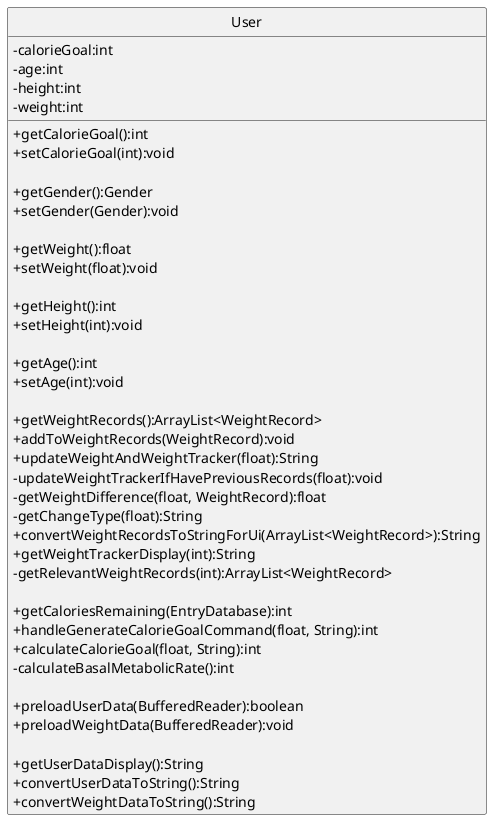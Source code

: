 @startuml
hide circle
skinparam classAttributeIconSize 0

class User {

-calorieGoal:int
-age:int
-height:int
-weight:int

+getCalorieGoal():int
+setCalorieGoal(int):void

+getGender():Gender
+setGender(Gender):void

+getWeight():float
+setWeight(float):void

+getHeight():int
+setHeight(int):void

+getAge():int
+setAge(int):void

+getWeightRecords():ArrayList<WeightRecord>
+addToWeightRecords(WeightRecord):void
+updateWeightAndWeightTracker(float):String
-updateWeightTrackerIfHavePreviousRecords(float):void
-getWeightDifference(float, WeightRecord):float
-getChangeType(float):String
+convertWeightRecordsToStringForUi(ArrayList<WeightRecord>):String
+getWeightTrackerDisplay(int):String
-getRelevantWeightRecords(int):ArrayList<WeightRecord>

+getCaloriesRemaining(EntryDatabase):int
+handleGenerateCalorieGoalCommand(float, String):int
+calculateCalorieGoal(float, String):int
-calculateBasalMetabolicRate():int

+preloadUserData(BufferedReader):boolean
+preloadWeightData(BufferedReader):void

+getUserDataDisplay():String
+convertUserDataToString():String
+convertWeightDataToString():String
}
@enduml